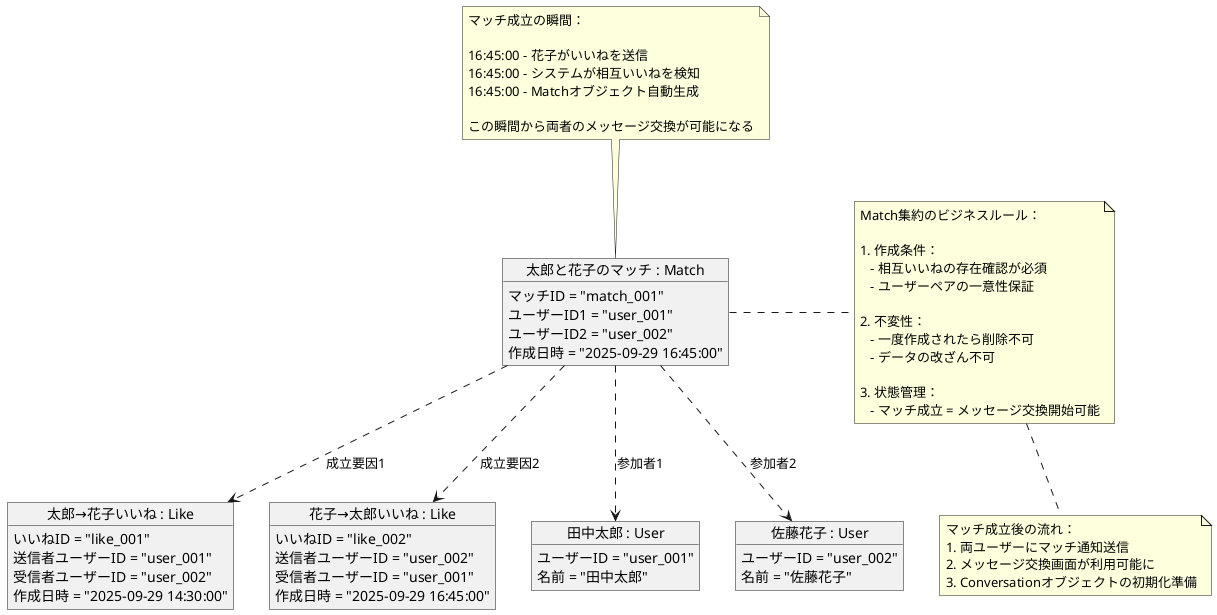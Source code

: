 @startuml match-example
skinparam objectStyle class

' Match集約の具体例
object "太郎と花子のマッチ : Match" as match1 {
  マッチID = "match_001"
  ユーザーID1 = "user_001"
  ユーザーID2 = "user_002"
  作成日時 = "2025-09-29 16:45:00"
}

' 関連するLike（参照表示）
object "太郎→花子いいね : Like" as like1 {
  いいねID = "like_001"
  送信者ユーザーID = "user_001"
  受信者ユーザーID = "user_002"
  作成日時 = "2025-09-29 14:30:00"
}

object "花子→太郎いいね : Like" as like2 {
  いいねID = "like_002"
  送信者ユーザーID = "user_002"
  受信者ユーザーID = "user_001"
  作成日時 = "2025-09-29 16:45:00"
}

' 参加ユーザー（簡略表示）
object "田中太郎 : User" as user1 {
  ユーザーID = "user_001"
  名前 = "田中太郎"
}

object "佐藤花子 : User" as user2 {
  ユーザーID = "user_002"
  名前 = "佐藤花子"
}

' 関係性の表現
match1 ..> user1 : 参加者1
match1 ..> user2 : 参加者2
match1 ..> like1 : 成立要因1
match1 ..> like2 : 成立要因2

note top of match1
  マッチ成立の瞬間：
  
  16:45:00 - 花子がいいねを送信
  16:45:00 - システムが相互いいねを検知
  16:45:00 - Matchオブジェクト自動生成
  
  この瞬間から両者のメッセージ交換が可能になる
end note

note right of match1
  Match集約のビジネスルール：
  
  1. 作成条件：
     - 相互いいねの存在確認が必須
     - ユーザーペアの一意性保証
  
  2. 不変性：
     - 一度作成されたら削除不可
     - データの改ざん不可
  
  3. 状態管理：
     - マッチ成立 = メッセージ交換開始可能
end note

note bottom
  マッチ成立後の流れ：
  1. 両ユーザーにマッチ通知送信
  2. メッセージ交換画面が利用可能に
  3. Conversationオブジェクトの初期化準備
end note

@enduml

